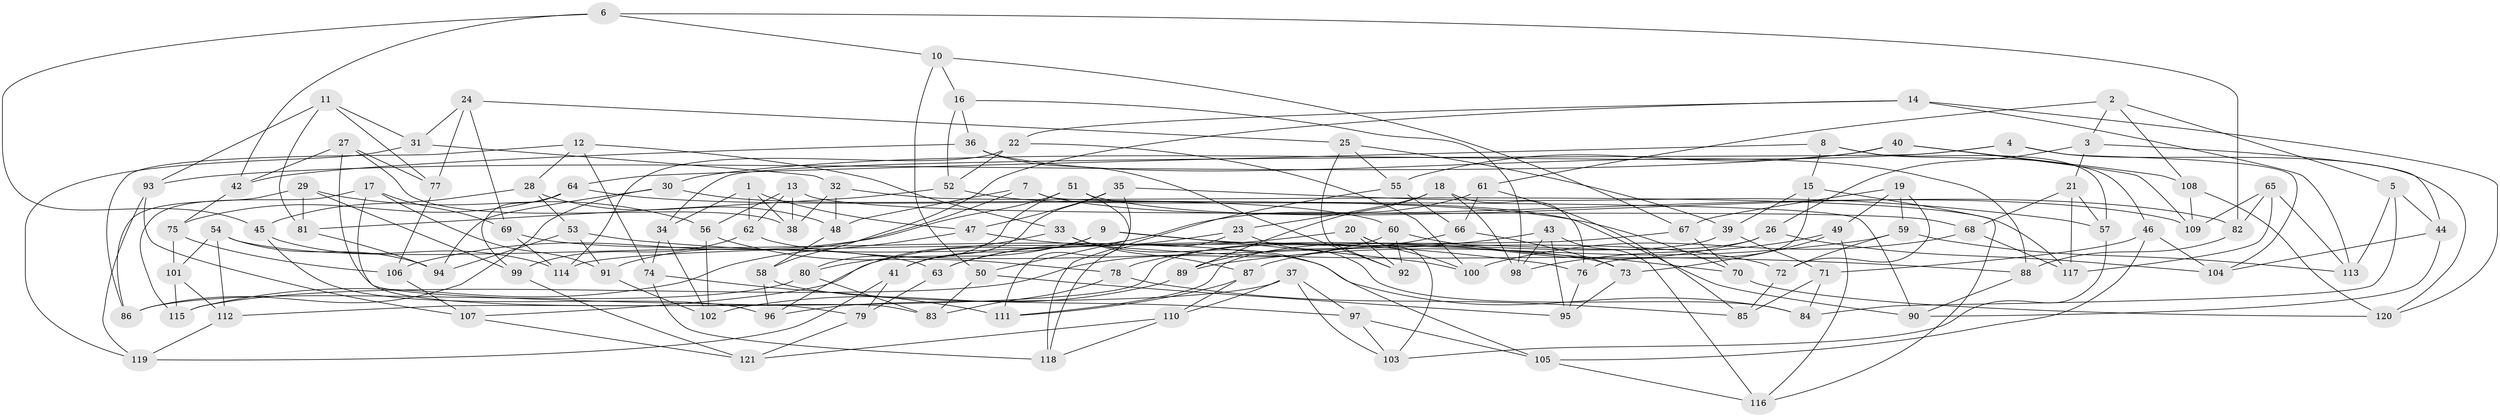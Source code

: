 // coarse degree distribution, {4: 0.4155844155844156, 6: 0.5064935064935064, 5: 0.06493506493506493, 3: 0.012987012987012988}
// Generated by graph-tools (version 1.1) at 2025/42/03/06/25 10:42:18]
// undirected, 121 vertices, 242 edges
graph export_dot {
graph [start="1"]
  node [color=gray90,style=filled];
  1;
  2;
  3;
  4;
  5;
  6;
  7;
  8;
  9;
  10;
  11;
  12;
  13;
  14;
  15;
  16;
  17;
  18;
  19;
  20;
  21;
  22;
  23;
  24;
  25;
  26;
  27;
  28;
  29;
  30;
  31;
  32;
  33;
  34;
  35;
  36;
  37;
  38;
  39;
  40;
  41;
  42;
  43;
  44;
  45;
  46;
  47;
  48;
  49;
  50;
  51;
  52;
  53;
  54;
  55;
  56;
  57;
  58;
  59;
  60;
  61;
  62;
  63;
  64;
  65;
  66;
  67;
  68;
  69;
  70;
  71;
  72;
  73;
  74;
  75;
  76;
  77;
  78;
  79;
  80;
  81;
  82;
  83;
  84;
  85;
  86;
  87;
  88;
  89;
  90;
  91;
  92;
  93;
  94;
  95;
  96;
  97;
  98;
  99;
  100;
  101;
  102;
  103;
  104;
  105;
  106;
  107;
  108;
  109;
  110;
  111;
  112;
  113;
  114;
  115;
  116;
  117;
  118;
  119;
  120;
  121;
  1 -- 34;
  1 -- 38;
  1 -- 47;
  1 -- 62;
  2 -- 5;
  2 -- 108;
  2 -- 3;
  2 -- 61;
  3 -- 44;
  3 -- 26;
  3 -- 21;
  4 -- 30;
  4 -- 120;
  4 -- 34;
  4 -- 104;
  5 -- 84;
  5 -- 44;
  5 -- 113;
  6 -- 82;
  6 -- 42;
  6 -- 45;
  6 -- 10;
  7 -- 90;
  7 -- 91;
  7 -- 48;
  7 -- 109;
  8 -- 46;
  8 -- 15;
  8 -- 57;
  8 -- 64;
  9 -- 73;
  9 -- 80;
  9 -- 41;
  9 -- 100;
  10 -- 16;
  10 -- 67;
  10 -- 50;
  11 -- 31;
  11 -- 81;
  11 -- 77;
  11 -- 93;
  12 -- 74;
  12 -- 33;
  12 -- 86;
  12 -- 28;
  13 -- 68;
  13 -- 62;
  13 -- 38;
  13 -- 56;
  14 -- 22;
  14 -- 120;
  14 -- 58;
  14 -- 113;
  15 -- 116;
  15 -- 39;
  15 -- 76;
  16 -- 98;
  16 -- 36;
  16 -- 52;
  17 -- 79;
  17 -- 91;
  17 -- 69;
  17 -- 115;
  18 -- 23;
  18 -- 98;
  18 -- 89;
  18 -- 76;
  19 -- 72;
  19 -- 49;
  19 -- 67;
  19 -- 59;
  20 -- 92;
  20 -- 63;
  20 -- 100;
  20 -- 103;
  21 -- 68;
  21 -- 57;
  21 -- 117;
  22 -- 114;
  22 -- 52;
  22 -- 100;
  23 -- 63;
  23 -- 118;
  23 -- 84;
  24 -- 25;
  24 -- 31;
  24 -- 77;
  24 -- 69;
  25 -- 55;
  25 -- 92;
  25 -- 39;
  26 -- 104;
  26 -- 87;
  26 -- 111;
  27 -- 77;
  27 -- 42;
  27 -- 38;
  27 -- 83;
  28 -- 45;
  28 -- 53;
  28 -- 48;
  29 -- 99;
  29 -- 56;
  29 -- 86;
  29 -- 81;
  30 -- 94;
  30 -- 60;
  30 -- 86;
  31 -- 32;
  31 -- 119;
  32 -- 117;
  32 -- 38;
  32 -- 48;
  33 -- 96;
  33 -- 105;
  33 -- 87;
  34 -- 102;
  34 -- 74;
  35 -- 41;
  35 -- 57;
  35 -- 50;
  35 -- 47;
  36 -- 92;
  36 -- 42;
  36 -- 88;
  37 -- 96;
  37 -- 97;
  37 -- 103;
  37 -- 110;
  39 -- 71;
  39 -- 112;
  40 -- 109;
  40 -- 93;
  40 -- 108;
  40 -- 55;
  41 -- 79;
  41 -- 119;
  42 -- 75;
  43 -- 116;
  43 -- 78;
  43 -- 95;
  43 -- 98;
  44 -- 90;
  44 -- 104;
  45 -- 96;
  45 -- 114;
  46 -- 71;
  46 -- 104;
  46 -- 105;
  47 -- 88;
  47 -- 115;
  48 -- 58;
  49 -- 116;
  49 -- 98;
  49 -- 73;
  50 -- 83;
  50 -- 95;
  51 -- 80;
  51 -- 106;
  51 -- 82;
  51 -- 111;
  52 -- 90;
  52 -- 81;
  53 -- 94;
  53 -- 76;
  53 -- 91;
  54 -- 94;
  54 -- 63;
  54 -- 101;
  54 -- 112;
  55 -- 118;
  55 -- 66;
  56 -- 102;
  56 -- 78;
  57 -- 103;
  58 -- 96;
  58 -- 97;
  59 -- 72;
  59 -- 113;
  59 -- 89;
  60 -- 115;
  60 -- 70;
  60 -- 92;
  61 -- 85;
  61 -- 66;
  61 -- 107;
  62 -- 99;
  62 -- 72;
  63 -- 79;
  64 -- 70;
  64 -- 75;
  64 -- 99;
  65 -- 109;
  65 -- 117;
  65 -- 113;
  65 -- 82;
  66 -- 73;
  66 -- 89;
  67 -- 114;
  67 -- 70;
  68 -- 117;
  68 -- 100;
  69 -- 114;
  69 -- 84;
  70 -- 120;
  71 -- 84;
  71 -- 85;
  72 -- 85;
  73 -- 95;
  74 -- 118;
  74 -- 111;
  75 -- 101;
  75 -- 106;
  76 -- 95;
  77 -- 106;
  78 -- 85;
  78 -- 83;
  79 -- 121;
  80 -- 86;
  80 -- 83;
  81 -- 94;
  82 -- 88;
  87 -- 111;
  87 -- 110;
  88 -- 90;
  89 -- 102;
  91 -- 102;
  93 -- 107;
  93 -- 119;
  97 -- 103;
  97 -- 105;
  99 -- 121;
  101 -- 115;
  101 -- 112;
  105 -- 116;
  106 -- 107;
  107 -- 121;
  108 -- 120;
  108 -- 109;
  110 -- 118;
  110 -- 121;
  112 -- 119;
}
